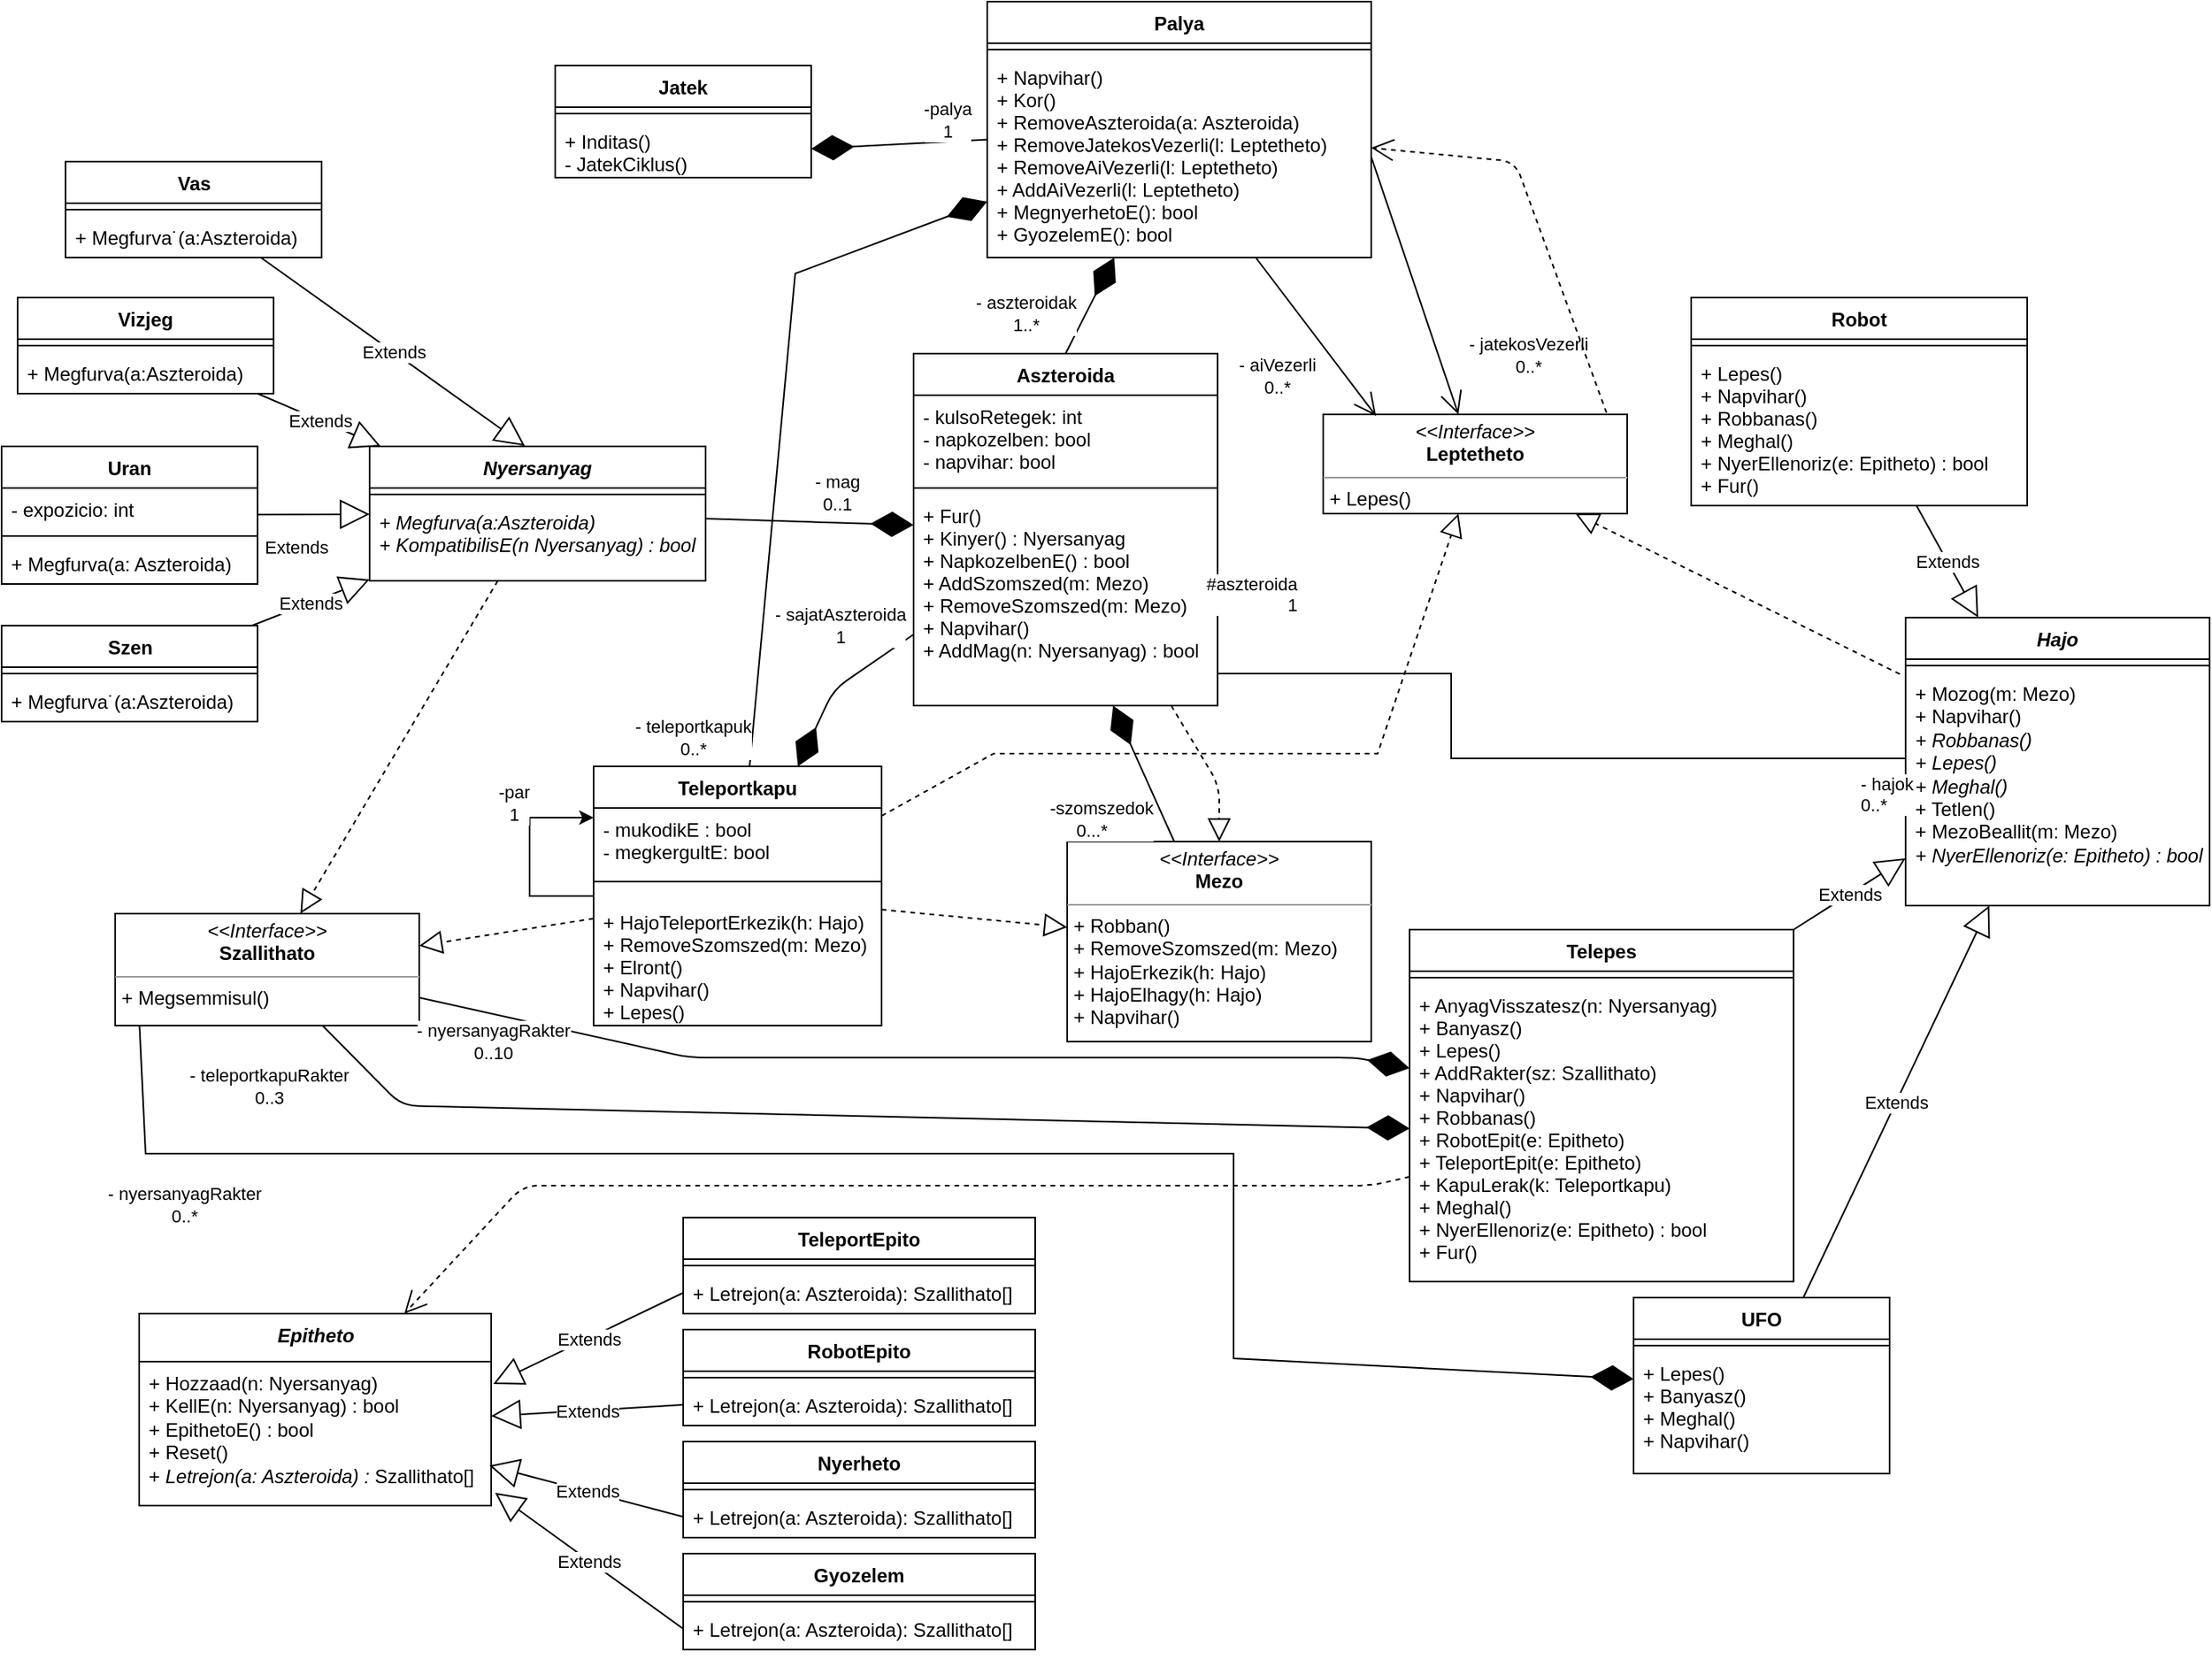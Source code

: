 <mxfile version="14.5.1" type="github">
  <diagram id="Uunz18mgdW6OLQOuuJnR" name="Page-1">
    <mxGraphModel dx="3137" dy="783" grid="1" gridSize="10" guides="1" tooltips="1" connect="1" arrows="1" fold="1" page="1" pageScale="1" pageWidth="1654" pageHeight="1169" background="none" math="0" shadow="0">
      <root>
        <mxCell id="0" />
        <mxCell id="1" parent="0" />
        <mxCell id="Yu_vnYscOk4ueQ48UthJ-1" value="Jatek" style="swimlane;fontStyle=1;align=center;verticalAlign=top;childLayout=stackLayout;horizontal=1;startSize=26;horizontalStack=0;resizeParent=1;resizeParentMax=0;resizeLast=0;collapsible=1;marginBottom=0;" parent="1" vertex="1">
          <mxGeometry x="-1204" y="60" width="160" height="70" as="geometry" />
        </mxCell>
        <mxCell id="Yu_vnYscOk4ueQ48UthJ-3" value="" style="line;strokeWidth=1;fillColor=none;align=left;verticalAlign=middle;spacingTop=-1;spacingLeft=3;spacingRight=3;rotatable=0;labelPosition=right;points=[];portConstraint=eastwest;" parent="Yu_vnYscOk4ueQ48UthJ-1" vertex="1">
          <mxGeometry y="26" width="160" height="8" as="geometry" />
        </mxCell>
        <mxCell id="Yu_vnYscOk4ueQ48UthJ-4" value="+ Inditas()&#xa;- JatekCiklus()" style="text;strokeColor=none;fillColor=none;align=left;verticalAlign=top;spacingLeft=4;spacingRight=4;overflow=hidden;rotatable=0;points=[[0,0.5],[1,0.5]];portConstraint=eastwest;" parent="Yu_vnYscOk4ueQ48UthJ-1" vertex="1">
          <mxGeometry y="34" width="160" height="36" as="geometry" />
        </mxCell>
        <mxCell id="Yu_vnYscOk4ueQ48UthJ-9" value="Palya" style="swimlane;fontStyle=1;align=center;verticalAlign=top;childLayout=stackLayout;horizontal=1;startSize=26;horizontalStack=0;resizeParent=1;resizeParentMax=0;resizeLast=0;collapsible=1;marginBottom=0;" parent="1" vertex="1">
          <mxGeometry x="-934" y="20" width="240" height="160" as="geometry" />
        </mxCell>
        <mxCell id="Yu_vnYscOk4ueQ48UthJ-11" value="" style="line;strokeWidth=1;fillColor=none;align=left;verticalAlign=middle;spacingTop=-1;spacingLeft=3;spacingRight=3;rotatable=0;labelPosition=right;points=[];portConstraint=eastwest;" parent="Yu_vnYscOk4ueQ48UthJ-9" vertex="1">
          <mxGeometry y="26" width="240" height="8" as="geometry" />
        </mxCell>
        <mxCell id="Yu_vnYscOk4ueQ48UthJ-12" value="+ Napvihar()&#xa;+ Kor()&#xa;+ RemoveAszteroida(a: Aszteroida)&#xa;+ RemoveJatekosVezerli(l: Leptetheto)&#xa;+ RemoveAiVezerli(l: Leptetheto)&#xa;+ AddAiVezerli(l: Leptetheto)&#xa;+ MegnyerhetoE(): bool&#xa;+ GyozelemE(): bool&#xa;" style="text;strokeColor=none;fillColor=none;align=left;verticalAlign=top;spacingLeft=4;spacingRight=4;overflow=hidden;rotatable=0;points=[[0,0.5],[1,0.5]];portConstraint=eastwest;" parent="Yu_vnYscOk4ueQ48UthJ-9" vertex="1">
          <mxGeometry y="34" width="240" height="126" as="geometry" />
        </mxCell>
        <mxCell id="Yu_vnYscOk4ueQ48UthJ-22" value="&lt;p style=&quot;margin: 0px ; margin-top: 4px ; text-align: center&quot;&gt;&lt;i&gt;&amp;lt;&amp;lt;Interface&amp;gt;&amp;gt;&lt;/i&gt;&lt;br&gt;&lt;b&gt;Leptetheto&lt;/b&gt;&lt;/p&gt;&lt;hr size=&quot;1&quot;&gt;&lt;p style=&quot;margin: 0px ; margin-left: 4px&quot;&gt;+ Lepes()&lt;/p&gt;" style="verticalAlign=top;align=left;overflow=fill;fontSize=12;fontFamily=Helvetica;html=1;" parent="1" vertex="1">
          <mxGeometry x="-724" y="278" width="190" height="62" as="geometry" />
        </mxCell>
        <mxCell id="Yu_vnYscOk4ueQ48UthJ-23" value="Aszteroida" style="swimlane;fontStyle=1;align=center;verticalAlign=top;childLayout=stackLayout;horizontal=1;startSize=26;horizontalStack=0;resizeParent=1;resizeParentMax=0;resizeLast=0;collapsible=1;marginBottom=0;" parent="1" vertex="1">
          <mxGeometry x="-980" y="240" width="190" height="220" as="geometry" />
        </mxCell>
        <mxCell id="Yu_vnYscOk4ueQ48UthJ-24" value="- kulsoRetegek: int&#xa;- napkozelben: bool&#xa;- napvihar: bool" style="text;strokeColor=none;fillColor=none;align=left;verticalAlign=top;spacingLeft=4;spacingRight=4;overflow=hidden;rotatable=0;points=[[0,0.5],[1,0.5]];portConstraint=eastwest;" parent="Yu_vnYscOk4ueQ48UthJ-23" vertex="1">
          <mxGeometry y="26" width="190" height="54" as="geometry" />
        </mxCell>
        <mxCell id="Yu_vnYscOk4ueQ48UthJ-25" value="" style="line;strokeWidth=1;fillColor=none;align=left;verticalAlign=middle;spacingTop=-1;spacingLeft=3;spacingRight=3;rotatable=0;labelPosition=right;points=[];portConstraint=eastwest;" parent="Yu_vnYscOk4ueQ48UthJ-23" vertex="1">
          <mxGeometry y="80" width="190" height="8" as="geometry" />
        </mxCell>
        <mxCell id="Yu_vnYscOk4ueQ48UthJ-26" value="+ Fur()&#xa;+ Kinyer() : Nyersanyag&#xa;+ NapkozelbenE() : bool&#xa;+ AddSzomszed(m: Mezo)&#xa;+ RemoveSzomszed(m: Mezo)&#xa;+ Napvihar()&#xa;+ AddMag(n: Nyersanyag) : bool" style="text;strokeColor=none;fillColor=none;align=left;verticalAlign=top;spacingLeft=4;spacingRight=4;overflow=hidden;rotatable=0;points=[[0,0.5],[1,0.5]];portConstraint=eastwest;" parent="Yu_vnYscOk4ueQ48UthJ-23" vertex="1">
          <mxGeometry y="88" width="190" height="132" as="geometry" />
        </mxCell>
        <mxCell id="Yu_vnYscOk4ueQ48UthJ-27" value="Robot" style="swimlane;fontStyle=1;align=center;verticalAlign=top;childLayout=stackLayout;horizontal=1;startSize=26;horizontalStack=0;resizeParent=1;resizeParentMax=0;resizeLast=0;collapsible=1;marginBottom=0;" parent="1" vertex="1">
          <mxGeometry x="-494" y="205" width="210" height="130" as="geometry" />
        </mxCell>
        <mxCell id="Yu_vnYscOk4ueQ48UthJ-29" value="" style="line;strokeWidth=1;fillColor=none;align=left;verticalAlign=middle;spacingTop=-1;spacingLeft=3;spacingRight=3;rotatable=0;labelPosition=right;points=[];portConstraint=eastwest;" parent="Yu_vnYscOk4ueQ48UthJ-27" vertex="1">
          <mxGeometry y="26" width="210" height="8" as="geometry" />
        </mxCell>
        <mxCell id="Yu_vnYscOk4ueQ48UthJ-30" value="+ Lepes()&#xa;+ Napvihar()&#xa;+ Robbanas()&#xa;+ Meghal()&#xa;+ NyerEllenoriz(e: Epitheto) : bool&#xa;+ Fur()" style="text;strokeColor=none;fillColor=none;align=left;verticalAlign=top;spacingLeft=4;spacingRight=4;overflow=hidden;rotatable=0;points=[[0,0.5],[1,0.5]];portConstraint=eastwest;fontStyle=0" parent="Yu_vnYscOk4ueQ48UthJ-27" vertex="1">
          <mxGeometry y="34" width="210" height="96" as="geometry" />
        </mxCell>
        <mxCell id="Yu_vnYscOk4ueQ48UthJ-31" value="Telepes" style="swimlane;fontStyle=1;align=center;verticalAlign=top;childLayout=stackLayout;horizontal=1;startSize=26;horizontalStack=0;resizeParent=1;resizeParentMax=0;resizeLast=0;collapsible=1;marginBottom=0;" parent="1" vertex="1">
          <mxGeometry x="-670" y="600" width="240" height="220" as="geometry" />
        </mxCell>
        <mxCell id="Yu_vnYscOk4ueQ48UthJ-32" value="" style="line;strokeWidth=1;fillColor=none;align=left;verticalAlign=middle;spacingTop=-1;spacingLeft=3;spacingRight=3;rotatable=0;labelPosition=right;points=[];portConstraint=eastwest;" parent="Yu_vnYscOk4ueQ48UthJ-31" vertex="1">
          <mxGeometry y="26" width="240" height="8" as="geometry" />
        </mxCell>
        <mxCell id="Yu_vnYscOk4ueQ48UthJ-33" value="+ AnyagVisszatesz(n: Nyersanyag)&#xa;+ Banyasz()&#xa;+ Lepes()&#xa;+ AddRakter(sz: Szallithato)&#xa;+ Napvihar()&#xa;+ Robbanas()&#xa;+ RobotEpit(e: Epitheto)&#xa;+ TeleportEpit(e: Epitheto)&#xa;+ KapuLerak(k: Teleportkapu)&#xa;+ Meghal()&#xa;+ NyerEllenoriz(e: Epitheto) : bool&#xa;+ Fur()" style="text;strokeColor=none;fillColor=none;align=left;verticalAlign=top;spacingLeft=4;spacingRight=4;overflow=hidden;rotatable=0;points=[[0,0.5],[1,0.5]];portConstraint=eastwest;fontStyle=0" parent="Yu_vnYscOk4ueQ48UthJ-31" vertex="1">
          <mxGeometry y="34" width="240" height="186" as="geometry" />
        </mxCell>
        <mxCell id="Yu_vnYscOk4ueQ48UthJ-34" value="Hajo" style="swimlane;fontStyle=3;align=center;verticalAlign=top;childLayout=stackLayout;horizontal=1;startSize=26;horizontalStack=0;resizeParent=1;resizeParentMax=0;resizeLast=0;collapsible=1;marginBottom=0;" parent="1" vertex="1">
          <mxGeometry x="-360" y="405" width="190" height="180" as="geometry" />
        </mxCell>
        <mxCell id="Yu_vnYscOk4ueQ48UthJ-35" value="" style="line;strokeWidth=1;fillColor=none;align=left;verticalAlign=middle;spacingTop=-1;spacingLeft=3;spacingRight=3;rotatable=0;labelPosition=right;points=[];portConstraint=eastwest;" parent="Yu_vnYscOk4ueQ48UthJ-34" vertex="1">
          <mxGeometry y="26" width="190" height="8" as="geometry" />
        </mxCell>
        <mxCell id="Yu_vnYscOk4ueQ48UthJ-36" value="+ Mozog(m: Mezo)&lt;br&gt;+ Napvihar()&lt;br&gt;&lt;i&gt;+ Robbanas()&lt;br&gt;+ Lepes()&lt;br&gt;+ Meghal()&lt;/i&gt;&lt;br&gt;+ Tetlen()&lt;br&gt;+ MezoBeallit(m: Mezo)&lt;br&gt;&lt;i&gt;+ NyerEllenoriz(e: Epitheto) : bool&lt;/i&gt;" style="text;strokeColor=none;fillColor=none;align=left;verticalAlign=top;spacingLeft=4;spacingRight=4;overflow=hidden;rotatable=0;points=[[0,0.5],[1,0.5]];portConstraint=eastwest;fontStyle=0;html=1;" parent="Yu_vnYscOk4ueQ48UthJ-34" vertex="1">
          <mxGeometry y="34" width="190" height="146" as="geometry" />
        </mxCell>
        <mxCell id="Yu_vnYscOk4ueQ48UthJ-37" value="Nyersanyag" style="swimlane;fontStyle=3;align=center;verticalAlign=top;childLayout=stackLayout;horizontal=1;startSize=26;horizontalStack=0;resizeParent=1;resizeParentMax=0;resizeLast=0;collapsible=1;marginBottom=0;" parent="1" vertex="1">
          <mxGeometry x="-1320" y="298" width="210" height="84" as="geometry" />
        </mxCell>
        <mxCell id="Yu_vnYscOk4ueQ48UthJ-38" value="" style="line;strokeWidth=1;fillColor=none;align=left;verticalAlign=middle;spacingTop=-1;spacingLeft=3;spacingRight=3;rotatable=0;labelPosition=right;points=[];portConstraint=eastwest;" parent="Yu_vnYscOk4ueQ48UthJ-37" vertex="1">
          <mxGeometry y="26" width="210" height="8" as="geometry" />
        </mxCell>
        <mxCell id="Yu_vnYscOk4ueQ48UthJ-39" value="&lt;i&gt;+ Megfurva(a:Aszteroida)&lt;/i&gt;&lt;br&gt;&lt;i&gt;+ KompatibilisE(n Nyersanyag) : bool&lt;/i&gt;" style="text;strokeColor=none;fillColor=none;align=left;verticalAlign=top;spacingLeft=4;spacingRight=4;overflow=hidden;rotatable=0;points=[[0,0.5],[1,0.5]];portConstraint=eastwest;html=1;" parent="Yu_vnYscOk4ueQ48UthJ-37" vertex="1">
          <mxGeometry y="34" width="210" height="50" as="geometry" />
        </mxCell>
        <mxCell id="Yu_vnYscOk4ueQ48UthJ-44" value="Teleportkapu" style="swimlane;fontStyle=1;align=center;verticalAlign=top;childLayout=stackLayout;horizontal=1;startSize=26;horizontalStack=0;resizeParent=1;resizeParentMax=0;resizeLast=0;collapsible=1;marginBottom=0;" parent="1" vertex="1">
          <mxGeometry x="-1180" y="498" width="180" height="162" as="geometry">
            <mxRectangle x="250" y="490" width="110" height="26" as="alternateBounds" />
          </mxGeometry>
        </mxCell>
        <mxCell id="Yu_vnYscOk4ueQ48UthJ-47" value="- mukodikE : bool&#xa;- megkergultE: bool" style="text;strokeColor=none;fillColor=none;align=left;verticalAlign=top;spacingLeft=4;spacingRight=4;overflow=hidden;rotatable=0;points=[[0,0.5],[1,0.5]];portConstraint=eastwest;" parent="Yu_vnYscOk4ueQ48UthJ-44" vertex="1">
          <mxGeometry y="26" width="180" height="34" as="geometry" />
        </mxCell>
        <mxCell id="Yu_vnYscOk4ueQ48UthJ-45" value="" style="line;strokeWidth=1;fillColor=none;align=left;verticalAlign=middle;spacingTop=-1;spacingLeft=3;spacingRight=3;rotatable=0;labelPosition=right;points=[];portConstraint=eastwest;" parent="Yu_vnYscOk4ueQ48UthJ-44" vertex="1">
          <mxGeometry y="60" width="180" height="24" as="geometry" />
        </mxCell>
        <mxCell id="Yu_vnYscOk4ueQ48UthJ-46" value="+ HajoTeleportErkezik(h: Hajo)&#xa;+ RemoveSzomszed(m: Mezo)&#xa;+ Elront()&#xa;+ Napvihar()&#xa;+ Lepes()" style="text;strokeColor=none;fillColor=none;align=left;verticalAlign=top;spacingLeft=4;spacingRight=4;overflow=hidden;rotatable=0;points=[[0,0.5],[1,0.5]];portConstraint=eastwest;" parent="Yu_vnYscOk4ueQ48UthJ-44" vertex="1">
          <mxGeometry y="84" width="180" height="78" as="geometry" />
        </mxCell>
        <mxCell id="Yu_vnYscOk4ueQ48UthJ-52" value="&lt;p style=&quot;margin: 0px ; margin-top: 4px ; text-align: center&quot;&gt;&lt;i&gt;&amp;lt;&amp;lt;Interface&amp;gt;&amp;gt;&lt;/i&gt;&lt;br&gt;&lt;b&gt;Mezo&lt;/b&gt;&lt;/p&gt;&lt;hr size=&quot;1&quot;&gt;&lt;p style=&quot;margin: 0px ; margin-left: 4px&quot;&gt;+ Robban()&lt;/p&gt;&lt;p style=&quot;margin: 0px ; margin-left: 4px&quot;&gt;+ RemoveSzomszed(m: Mezo)&lt;/p&gt;&lt;p style=&quot;margin: 0px ; margin-left: 4px&quot;&gt;+ HajoErkezik(h: Hajo)&lt;/p&gt;&lt;p style=&quot;margin: 0px ; margin-left: 4px&quot;&gt;+ HajoElhagy(h: Hajo)&lt;/p&gt;&lt;p style=&quot;margin: 0px ; margin-left: 4px&quot;&gt;+ Napvihar()&lt;br&gt;&lt;/p&gt;" style="verticalAlign=top;align=left;overflow=fill;fontSize=12;fontFamily=Helvetica;html=1;" parent="1" vertex="1">
          <mxGeometry x="-884" y="545" width="190" height="125" as="geometry" />
        </mxCell>
        <mxCell id="Yu_vnYscOk4ueQ48UthJ-53" value="&lt;p style=&quot;margin: 0px ; margin-top: 4px ; text-align: center&quot;&gt;&lt;i&gt;&amp;lt;&amp;lt;Interface&amp;gt;&amp;gt;&lt;/i&gt;&lt;br&gt;&lt;b&gt;Szallithato&lt;/b&gt;&lt;/p&gt;&lt;hr size=&quot;1&quot;&gt;&lt;p style=&quot;margin: 0px ; margin-left: 4px&quot;&gt;&lt;/p&gt;&lt;p style=&quot;margin: 0px ; margin-left: 4px&quot;&gt;+ Megsemmisul()&lt;/p&gt;" style="verticalAlign=top;align=left;overflow=fill;fontSize=12;fontFamily=Helvetica;html=1;" parent="1" vertex="1">
          <mxGeometry x="-1479" y="590" width="190" height="70" as="geometry" />
        </mxCell>
        <mxCell id="Yu_vnYscOk4ueQ48UthJ-54" value="" style="endArrow=diamondThin;endFill=1;endSize=24;html=1;entryX=1;entryY=0.5;entryDx=0;entryDy=0;" parent="1" source="Yu_vnYscOk4ueQ48UthJ-9" target="Yu_vnYscOk4ueQ48UthJ-4" edge="1">
          <mxGeometry width="160" relative="1" as="geometry">
            <mxPoint x="-1274" y="240" as="sourcePoint" />
            <mxPoint x="-1114" y="240" as="targetPoint" />
          </mxGeometry>
        </mxCell>
        <mxCell id="j5BLqk-0MgdrymZYCmfH-14" value="-palya&lt;br&gt;1" style="edgeLabel;html=1;align=center;verticalAlign=middle;resizable=0;points=[];" parent="Yu_vnYscOk4ueQ48UthJ-54" vertex="1" connectable="0">
          <mxGeometry x="0.78" y="3" relative="1" as="geometry">
            <mxPoint x="72.91" y="-20.4" as="offset" />
          </mxGeometry>
        </mxCell>
        <mxCell id="Yu_vnYscOk4ueQ48UthJ-56" value="" style="endArrow=block;dashed=1;endFill=0;endSize=12;html=1;exitX=-0.019;exitY=0.009;exitDx=0;exitDy=0;exitPerimeter=0;" parent="1" source="Yu_vnYscOk4ueQ48UthJ-36" target="Yu_vnYscOk4ueQ48UthJ-22" edge="1">
          <mxGeometry width="160" relative="1" as="geometry">
            <mxPoint x="-664" y="240" as="sourcePoint" />
            <mxPoint x="-654.0" y="160" as="targetPoint" />
            <Array as="points" />
          </mxGeometry>
        </mxCell>
        <mxCell id="Yu_vnYscOk4ueQ48UthJ-58" value="Extends" style="endArrow=block;endSize=16;endFill=0;html=1;exitX=1;exitY=0;exitDx=0;exitDy=0;" parent="1" source="Yu_vnYscOk4ueQ48UthJ-31" target="Yu_vnYscOk4ueQ48UthJ-34" edge="1">
          <mxGeometry width="160" relative="1" as="geometry">
            <mxPoint x="-494" y="604" as="sourcePoint" />
            <mxPoint x="-334" y="604" as="targetPoint" />
          </mxGeometry>
        </mxCell>
        <mxCell id="Yu_vnYscOk4ueQ48UthJ-59" value="Extends" style="endArrow=block;endSize=16;endFill=0;html=1;" parent="1" source="Yu_vnYscOk4ueQ48UthJ-27" target="Yu_vnYscOk4ueQ48UthJ-34" edge="1">
          <mxGeometry width="160" relative="1" as="geometry">
            <mxPoint x="-424" y="496.957" as="sourcePoint" />
            <mxPoint x="-354" y="545.043" as="targetPoint" />
          </mxGeometry>
        </mxCell>
        <mxCell id="Yu_vnYscOk4ueQ48UthJ-60" value="" style="endArrow=diamondThin;endFill=1;endSize=24;html=1;exitX=1;exitY=0.75;exitDx=0;exitDy=0;" parent="1" source="Yu_vnYscOk4ueQ48UthJ-53" target="Yu_vnYscOk4ueQ48UthJ-31" edge="1">
          <mxGeometry width="160" relative="1" as="geometry">
            <mxPoint x="-964" y="770" as="sourcePoint" />
            <mxPoint x="-804" y="770" as="targetPoint" />
            <Array as="points">
              <mxPoint x="-1120" y="680" />
              <mxPoint x="-704" y="680" />
            </Array>
          </mxGeometry>
        </mxCell>
        <mxCell id="j5BLqk-0MgdrymZYCmfH-17" value="- nyersanyagRakter&lt;br&gt;0..10" style="edgeLabel;html=1;align=center;verticalAlign=middle;resizable=0;points=[];" parent="Yu_vnYscOk4ueQ48UthJ-60" vertex="1" connectable="0">
          <mxGeometry x="0.886" y="-6" relative="1" as="geometry">
            <mxPoint x="-538.03" y="-16.0" as="offset" />
          </mxGeometry>
        </mxCell>
        <mxCell id="Yu_vnYscOk4ueQ48UthJ-61" value="" style="endArrow=block;dashed=1;endFill=0;endSize=12;html=1;" parent="1" source="Yu_vnYscOk4ueQ48UthJ-37" target="Yu_vnYscOk4ueQ48UthJ-53" edge="1">
          <mxGeometry width="160" relative="1" as="geometry">
            <mxPoint x="-1364" y="640" as="sourcePoint" />
            <mxPoint x="-1204" y="640" as="targetPoint" />
          </mxGeometry>
        </mxCell>
        <mxCell id="Yu_vnYscOk4ueQ48UthJ-63" value="" style="endArrow=block;dashed=1;endFill=0;endSize=12;html=1;" parent="1" source="Yu_vnYscOk4ueQ48UthJ-44" target="Yu_vnYscOk4ueQ48UthJ-53" edge="1">
          <mxGeometry width="160" relative="1" as="geometry">
            <mxPoint x="-1219.71" y="464.0" as="sourcePoint" />
            <mxPoint x="-1142.817" y="690" as="targetPoint" />
          </mxGeometry>
        </mxCell>
        <mxCell id="Yu_vnYscOk4ueQ48UthJ-64" value="" style="endArrow=block;dashed=1;endFill=0;endSize=12;html=1;" parent="1" source="Yu_vnYscOk4ueQ48UthJ-44" target="Yu_vnYscOk4ueQ48UthJ-52" edge="1">
          <mxGeometry width="160" relative="1" as="geometry">
            <mxPoint x="-1002.194" y="650" as="sourcePoint" />
            <mxPoint x="-1099.05" y="741.54" as="targetPoint" />
          </mxGeometry>
        </mxCell>
        <mxCell id="Yu_vnYscOk4ueQ48UthJ-65" value="" style="endArrow=block;dashed=1;endFill=0;endSize=12;html=1;" parent="1" source="Yu_vnYscOk4ueQ48UthJ-23" target="Yu_vnYscOk4ueQ48UthJ-52" edge="1">
          <mxGeometry width="160" relative="1" as="geometry">
            <mxPoint x="-854.0" y="595" as="sourcePoint" />
            <mxPoint x="-814.0" y="595" as="targetPoint" />
            <Array as="points">
              <mxPoint x="-789" y="510" />
            </Array>
          </mxGeometry>
        </mxCell>
        <mxCell id="Yu_vnYscOk4ueQ48UthJ-66" value="" style="endArrow=diamondThin;endFill=1;endSize=24;html=1;" parent="1" source="Yu_vnYscOk4ueQ48UthJ-52" target="Yu_vnYscOk4ueQ48UthJ-26" edge="1">
          <mxGeometry width="160" relative="1" as="geometry">
            <mxPoint x="-934.0" y="240.004" as="sourcePoint" />
            <mxPoint x="-1024.0" y="243.71" as="targetPoint" />
          </mxGeometry>
        </mxCell>
        <mxCell id="j5BLqk-0MgdrymZYCmfH-13" value="&amp;nbsp; &amp;nbsp; -szomszedok&lt;br&gt;0...*" style="edgeLabel;html=1;align=center;verticalAlign=middle;resizable=0;points=[];" parent="Yu_vnYscOk4ueQ48UthJ-66" vertex="1" connectable="0">
          <mxGeometry x="0.431" y="3" relative="1" as="geometry">
            <mxPoint x="-22.63" y="45.01" as="offset" />
          </mxGeometry>
        </mxCell>
        <mxCell id="Yu_vnYscOk4ueQ48UthJ-67" value="" style="endArrow=diamondThin;endFill=1;endSize=24;html=1;" parent="1" source="Yu_vnYscOk4ueQ48UthJ-37" target="Yu_vnYscOk4ueQ48UthJ-23" edge="1">
          <mxGeometry width="160" relative="1" as="geometry">
            <mxPoint x="-1034.0" y="175.294" as="sourcePoint" />
            <mxPoint x="-1124.0" y="179" as="targetPoint" />
          </mxGeometry>
        </mxCell>
        <mxCell id="j5BLqk-0MgdrymZYCmfH-18" value="- mag&lt;br&gt;0..1" style="edgeLabel;html=1;align=center;verticalAlign=middle;resizable=0;points=[];" parent="Yu_vnYscOk4ueQ48UthJ-67" vertex="1" connectable="0">
          <mxGeometry x="0.544" y="2" relative="1" as="geometry">
            <mxPoint x="-18.92" y="-17.37" as="offset" />
          </mxGeometry>
        </mxCell>
        <mxCell id="Yu_vnYscOk4ueQ48UthJ-68" value="" style="endArrow=diamondThin;endFill=1;endSize=24;html=1;exitX=0.5;exitY=0;exitDx=0;exitDy=0;" parent="1" source="Yu_vnYscOk4ueQ48UthJ-23" target="Yu_vnYscOk4ueQ48UthJ-9" edge="1">
          <mxGeometry width="160" relative="1" as="geometry">
            <mxPoint x="-1054.0" y="410.87" as="sourcePoint" />
            <mxPoint x="-984.0" y="401.13" as="targetPoint" />
          </mxGeometry>
        </mxCell>
        <mxCell id="j5BLqk-0MgdrymZYCmfH-15" value="- aszteroidak&lt;br&gt;1..*" style="edgeLabel;html=1;align=center;verticalAlign=middle;resizable=0;points=[];" parent="Yu_vnYscOk4ueQ48UthJ-68" vertex="1" connectable="0">
          <mxGeometry x="0.447" y="1" relative="1" as="geometry">
            <mxPoint x="-46.78" y="18.49" as="offset" />
          </mxGeometry>
        </mxCell>
        <mxCell id="Yu_vnYscOk4ueQ48UthJ-74" value="" style="endArrow=none;html=1;edgeStyle=orthogonalEdgeStyle;entryX=0;entryY=0.5;entryDx=0;entryDy=0;rounded=0;" parent="1" source="Yu_vnYscOk4ueQ48UthJ-23" target="Yu_vnYscOk4ueQ48UthJ-36" edge="1">
          <mxGeometry relative="1" as="geometry">
            <mxPoint x="-804" y="440" as="sourcePoint" />
            <mxPoint x="-644" y="440" as="targetPoint" />
            <Array as="points">
              <mxPoint x="-644" y="440" />
              <mxPoint x="-644" y="493" />
            </Array>
          </mxGeometry>
        </mxCell>
        <mxCell id="Yu_vnYscOk4ueQ48UthJ-75" value="- hajok&lt;br&gt;0..*" style="edgeLabel;resizable=0;html=1;align=left;verticalAlign=bottom;" parent="Yu_vnYscOk4ueQ48UthJ-74" connectable="0" vertex="1">
          <mxGeometry x="-1" relative="1" as="geometry">
            <mxPoint x="400" y="90" as="offset" />
          </mxGeometry>
        </mxCell>
        <mxCell id="Yu_vnYscOk4ueQ48UthJ-76" value="#aszteroida&lt;br&gt;1" style="edgeLabel;resizable=0;html=1;align=right;verticalAlign=bottom;" parent="Yu_vnYscOk4ueQ48UthJ-74" connectable="0" vertex="1">
          <mxGeometry x="1" relative="1" as="geometry">
            <mxPoint x="-380" y="-107" as="offset" />
          </mxGeometry>
        </mxCell>
        <mxCell id="j5BLqk-0MgdrymZYCmfH-1" value="Szen" style="swimlane;fontStyle=1;align=center;verticalAlign=top;childLayout=stackLayout;horizontal=1;startSize=26;horizontalStack=0;resizeParent=1;resizeParentMax=0;resizeLast=0;collapsible=1;marginBottom=0;html=1;" parent="1" vertex="1">
          <mxGeometry x="-1550" y="410" width="160" height="60" as="geometry" />
        </mxCell>
        <mxCell id="j5BLqk-0MgdrymZYCmfH-3" value="" style="line;strokeWidth=1;fillColor=none;align=left;verticalAlign=middle;spacingTop=-1;spacingLeft=3;spacingRight=3;rotatable=0;labelPosition=right;points=[];portConstraint=eastwest;" parent="j5BLqk-0MgdrymZYCmfH-1" vertex="1">
          <mxGeometry y="26" width="160" height="8" as="geometry" />
        </mxCell>
        <mxCell id="j5BLqk-0MgdrymZYCmfH-4" value="+ Megfurva˙(a:Aszteroida)" style="text;strokeColor=none;fillColor=none;align=left;verticalAlign=top;spacingLeft=4;spacingRight=4;overflow=hidden;rotatable=0;points=[[0,0.5],[1,0.5]];portConstraint=eastwest;" parent="j5BLqk-0MgdrymZYCmfH-1" vertex="1">
          <mxGeometry y="34" width="160" height="26" as="geometry" />
        </mxCell>
        <mxCell id="j5BLqk-0MgdrymZYCmfH-11" style="edgeStyle=orthogonalEdgeStyle;rounded=0;orthogonalLoop=1;jettySize=auto;html=1;" parent="1" source="Yu_vnYscOk4ueQ48UthJ-44" target="Yu_vnYscOk4ueQ48UthJ-44" edge="1">
          <mxGeometry relative="1" as="geometry">
            <Array as="points">
              <mxPoint x="-1220" y="579" />
              <mxPoint x="-1220" y="530" />
            </Array>
          </mxGeometry>
        </mxCell>
        <mxCell id="j5BLqk-0MgdrymZYCmfH-12" value="-par&lt;br&gt;1" style="edgeLabel;html=1;align=center;verticalAlign=middle;resizable=0;points=[];" parent="j5BLqk-0MgdrymZYCmfH-11" vertex="1" connectable="0">
          <mxGeometry x="0.339" relative="1" as="geometry">
            <mxPoint x="-10" y="-11.71" as="offset" />
          </mxGeometry>
        </mxCell>
        <mxCell id="c0RVI4-9g-hND24otLmP-5" value="Epitheto" style="swimlane;fontStyle=3;align=center;verticalAlign=top;childLayout=stackLayout;horizontal=1;startSize=30;horizontalStack=0;resizeParent=1;resizeParentMax=0;resizeLast=0;collapsible=1;marginBottom=0;html=1;" parent="1" vertex="1">
          <mxGeometry x="-1464" y="840" width="220" height="120" as="geometry" />
        </mxCell>
        <mxCell id="c0RVI4-9g-hND24otLmP-8" value="+ Hozzaad(n: Nyersanyag)&lt;br&gt;+ KellE(n: Nyersanyag) : bool&lt;br&gt;+ EpithetoE() : bool&lt;br&gt;+ Reset()&lt;br&gt;+ &lt;i&gt;Letrejon(a: Aszteroida) :&amp;nbsp;&lt;/i&gt;Szallithato[]&amp;nbsp;" style="text;strokeColor=none;fillColor=none;align=left;verticalAlign=top;spacingLeft=4;spacingRight=4;overflow=hidden;rotatable=0;points=[[0,0.5],[1,0.5]];portConstraint=eastwest;html=1;" parent="c0RVI4-9g-hND24otLmP-5" vertex="1">
          <mxGeometry y="30" width="220" height="90" as="geometry" />
        </mxCell>
        <mxCell id="g-Dt7dvurQJU8qSfWDLR-1" value="Vizjeg" style="swimlane;fontStyle=1;align=center;verticalAlign=top;childLayout=stackLayout;horizontal=1;startSize=26;horizontalStack=0;resizeParent=1;resizeParentMax=0;resizeLast=0;collapsible=1;marginBottom=0;" parent="1" vertex="1">
          <mxGeometry x="-1540" y="205" width="160" height="60" as="geometry" />
        </mxCell>
        <mxCell id="g-Dt7dvurQJU8qSfWDLR-3" value="" style="line;strokeWidth=1;fillColor=none;align=left;verticalAlign=middle;spacingTop=-1;spacingLeft=3;spacingRight=3;rotatable=0;labelPosition=right;points=[];portConstraint=eastwest;" parent="g-Dt7dvurQJU8qSfWDLR-1" vertex="1">
          <mxGeometry y="26" width="160" height="8" as="geometry" />
        </mxCell>
        <mxCell id="g-Dt7dvurQJU8qSfWDLR-4" value="+ Megfurva(a:Aszteroida)&#xa;" style="text;strokeColor=none;fillColor=none;align=left;verticalAlign=top;spacingLeft=4;spacingRight=4;overflow=hidden;rotatable=0;points=[[0,0.5],[1,0.5]];portConstraint=eastwest;" parent="g-Dt7dvurQJU8qSfWDLR-1" vertex="1">
          <mxGeometry y="34" width="160" height="26" as="geometry" />
        </mxCell>
        <mxCell id="hmeGDV1KWvklOMG0HE1g-1" value="Vas" style="swimlane;fontStyle=1;align=center;verticalAlign=top;childLayout=stackLayout;horizontal=1;startSize=26;horizontalStack=0;resizeParent=1;resizeParentMax=0;resizeLast=0;collapsible=1;marginBottom=0;html=1;" parent="1" vertex="1">
          <mxGeometry x="-1510" y="120" width="160" height="60" as="geometry" />
        </mxCell>
        <mxCell id="hmeGDV1KWvklOMG0HE1g-2" value="" style="line;strokeWidth=1;fillColor=none;align=left;verticalAlign=middle;spacingTop=-1;spacingLeft=3;spacingRight=3;rotatable=0;labelPosition=right;points=[];portConstraint=eastwest;" parent="hmeGDV1KWvklOMG0HE1g-1" vertex="1">
          <mxGeometry y="26" width="160" height="8" as="geometry" />
        </mxCell>
        <mxCell id="hmeGDV1KWvklOMG0HE1g-3" value="+ Megfurva˙(a:Aszteroida)" style="text;strokeColor=none;fillColor=none;align=left;verticalAlign=top;spacingLeft=4;spacingRight=4;overflow=hidden;rotatable=0;points=[[0,0.5],[1,0.5]];portConstraint=eastwest;" parent="hmeGDV1KWvklOMG0HE1g-1" vertex="1">
          <mxGeometry y="34" width="160" height="26" as="geometry" />
        </mxCell>
        <mxCell id="CY1RZqDMAMl4AqE-WYTl-9" value="Extends" style="endArrow=block;endSize=16;endFill=0;html=1;" parent="1" source="j5BLqk-0MgdrymZYCmfH-1" target="Yu_vnYscOk4ueQ48UthJ-37" edge="1">
          <mxGeometry width="160" relative="1" as="geometry">
            <mxPoint x="-994" y="400" as="sourcePoint" />
            <mxPoint x="-834" y="400" as="targetPoint" />
            <Array as="points" />
          </mxGeometry>
        </mxCell>
        <mxCell id="CY1RZqDMAMl4AqE-WYTl-10" value="Extends" style="endArrow=block;endSize=16;endFill=0;html=1;" parent="1" source="g-Dt7dvurQJU8qSfWDLR-1" target="Yu_vnYscOk4ueQ48UthJ-37" edge="1">
          <mxGeometry width="160" relative="1" as="geometry">
            <mxPoint x="-1264" y="240" as="sourcePoint" />
            <mxPoint x="-1104" y="240" as="targetPoint" />
            <Array as="points" />
          </mxGeometry>
        </mxCell>
        <mxCell id="CY1RZqDMAMl4AqE-WYTl-11" value="Extends" style="endArrow=block;endSize=16;endFill=0;html=1;" parent="1" source="r-VuoYrSIbPWk5hx3w19-2" target="Yu_vnYscOk4ueQ48UthJ-37" edge="1">
          <mxGeometry x="-0.325" y="-20" width="160" relative="1" as="geometry">
            <mxPoint x="-994" y="400" as="sourcePoint" />
            <mxPoint x="-834" y="400" as="targetPoint" />
            <Array as="points" />
            <mxPoint as="offset" />
          </mxGeometry>
        </mxCell>
        <mxCell id="CY1RZqDMAMl4AqE-WYTl-12" value="" style="endArrow=diamondThin;endFill=1;endSize=24;html=1;" parent="1" source="Yu_vnYscOk4ueQ48UthJ-23" target="Yu_vnYscOk4ueQ48UthJ-44" edge="1">
          <mxGeometry width="160" relative="1" as="geometry">
            <mxPoint x="-1114" y="460" as="sourcePoint" />
            <mxPoint x="-954" y="460" as="targetPoint" />
            <Array as="points">
              <mxPoint x="-1030" y="450" />
            </Array>
          </mxGeometry>
        </mxCell>
        <mxCell id="CY1RZqDMAMl4AqE-WYTl-13" value="- sajatAszteroida&lt;br&gt;1" style="edgeLabel;html=1;align=center;verticalAlign=middle;resizable=0;points=[];" parent="CY1RZqDMAMl4AqE-WYTl-12" vertex="1" connectable="0">
          <mxGeometry x="-0.007" y="2" relative="1" as="geometry">
            <mxPoint x="-0.9" y="-39.74" as="offset" />
          </mxGeometry>
        </mxCell>
        <mxCell id="CY1RZqDMAMl4AqE-WYTl-15" value="Extends" style="endArrow=block;endSize=16;endFill=0;html=1;entryX=0.462;entryY=-0.004;entryDx=0;entryDy=0;entryPerimeter=0;" parent="1" source="hmeGDV1KWvklOMG0HE1g-1" target="Yu_vnYscOk4ueQ48UthJ-37" edge="1">
          <mxGeometry width="160" relative="1" as="geometry">
            <mxPoint x="-1364" y="450" as="sourcePoint" />
            <mxPoint x="-1204" y="450" as="targetPoint" />
          </mxGeometry>
        </mxCell>
        <mxCell id="otTIYUXG52ubzt-L9H4G-1" value="TeleportEpito" style="swimlane;fontStyle=1;align=center;verticalAlign=top;childLayout=stackLayout;horizontal=1;startSize=26;horizontalStack=0;resizeParent=1;resizeParentMax=0;resizeLast=0;collapsible=1;marginBottom=0;" parent="1" vertex="1">
          <mxGeometry x="-1124" y="780" width="220" height="60" as="geometry" />
        </mxCell>
        <mxCell id="otTIYUXG52ubzt-L9H4G-3" value="" style="line;strokeWidth=1;fillColor=none;align=left;verticalAlign=middle;spacingTop=-1;spacingLeft=3;spacingRight=3;rotatable=0;labelPosition=right;points=[];portConstraint=eastwest;" parent="otTIYUXG52ubzt-L9H4G-1" vertex="1">
          <mxGeometry y="26" width="220" height="8" as="geometry" />
        </mxCell>
        <mxCell id="otTIYUXG52ubzt-L9H4G-4" value="+ Letrejon(a: Aszteroida): Szallithato[]" style="text;strokeColor=none;fillColor=none;align=left;verticalAlign=top;spacingLeft=4;spacingRight=4;overflow=hidden;rotatable=0;points=[[0,0.5],[1,0.5]];portConstraint=eastwest;" parent="otTIYUXG52ubzt-L9H4G-1" vertex="1">
          <mxGeometry y="34" width="220" height="26" as="geometry" />
        </mxCell>
        <mxCell id="otTIYUXG52ubzt-L9H4G-5" value="RobotEpito" style="swimlane;fontStyle=1;align=center;verticalAlign=top;childLayout=stackLayout;horizontal=1;startSize=26;horizontalStack=0;resizeParent=1;resizeParentMax=0;resizeLast=0;collapsible=1;marginBottom=0;" parent="1" vertex="1">
          <mxGeometry x="-1124" y="850" width="220" height="60" as="geometry" />
        </mxCell>
        <mxCell id="otTIYUXG52ubzt-L9H4G-7" value="" style="line;strokeWidth=1;fillColor=none;align=left;verticalAlign=middle;spacingTop=-1;spacingLeft=3;spacingRight=3;rotatable=0;labelPosition=right;points=[];portConstraint=eastwest;" parent="otTIYUXG52ubzt-L9H4G-5" vertex="1">
          <mxGeometry y="26" width="220" height="8" as="geometry" />
        </mxCell>
        <mxCell id="otTIYUXG52ubzt-L9H4G-8" value="+ Letrejon(a: Aszteroida): Szallithato[]" style="text;strokeColor=none;fillColor=none;align=left;verticalAlign=top;spacingLeft=4;spacingRight=4;overflow=hidden;rotatable=0;points=[[0,0.5],[1,0.5]];portConstraint=eastwest;" parent="otTIYUXG52ubzt-L9H4G-5" vertex="1">
          <mxGeometry y="34" width="220" height="26" as="geometry" />
        </mxCell>
        <mxCell id="otTIYUXG52ubzt-L9H4G-9" value="Gyozelem&#xa;" style="swimlane;fontStyle=1;align=center;verticalAlign=top;childLayout=stackLayout;horizontal=1;startSize=26;horizontalStack=0;resizeParent=1;resizeParentMax=0;resizeLast=0;collapsible=1;marginBottom=0;" parent="1" vertex="1">
          <mxGeometry x="-1124" y="990" width="220" height="60" as="geometry" />
        </mxCell>
        <mxCell id="otTIYUXG52ubzt-L9H4G-11" value="" style="line;strokeWidth=1;fillColor=none;align=left;verticalAlign=middle;spacingTop=-1;spacingLeft=3;spacingRight=3;rotatable=0;labelPosition=right;points=[];portConstraint=eastwest;" parent="otTIYUXG52ubzt-L9H4G-9" vertex="1">
          <mxGeometry y="26" width="220" height="8" as="geometry" />
        </mxCell>
        <mxCell id="otTIYUXG52ubzt-L9H4G-12" value="+ Letrejon(a: Aszteroida): Szallithato[]" style="text;strokeColor=none;fillColor=none;align=left;verticalAlign=top;spacingLeft=4;spacingRight=4;overflow=hidden;rotatable=0;points=[[0,0.5],[1,0.5]];portConstraint=eastwest;" parent="otTIYUXG52ubzt-L9H4G-9" vertex="1">
          <mxGeometry y="34" width="220" height="26" as="geometry" />
        </mxCell>
        <mxCell id="otTIYUXG52ubzt-L9H4G-13" value="Nyerheto" style="swimlane;fontStyle=1;align=center;verticalAlign=top;childLayout=stackLayout;horizontal=1;startSize=26;horizontalStack=0;resizeParent=1;resizeParentMax=0;resizeLast=0;collapsible=1;marginBottom=0;" parent="1" vertex="1">
          <mxGeometry x="-1124" y="920" width="220" height="60" as="geometry" />
        </mxCell>
        <mxCell id="otTIYUXG52ubzt-L9H4G-14" value="" style="line;strokeWidth=1;fillColor=none;align=left;verticalAlign=middle;spacingTop=-1;spacingLeft=3;spacingRight=3;rotatable=0;labelPosition=right;points=[];portConstraint=eastwest;" parent="otTIYUXG52ubzt-L9H4G-13" vertex="1">
          <mxGeometry y="26" width="220" height="8" as="geometry" />
        </mxCell>
        <mxCell id="otTIYUXG52ubzt-L9H4G-15" value="+ Letrejon(a: Aszteroida): Szallithato[]" style="text;strokeColor=none;fillColor=none;align=left;verticalAlign=top;spacingLeft=4;spacingRight=4;overflow=hidden;rotatable=0;points=[[0,0.5],[1,0.5]];portConstraint=eastwest;" parent="otTIYUXG52ubzt-L9H4G-13" vertex="1">
          <mxGeometry y="34" width="220" height="26" as="geometry" />
        </mxCell>
        <mxCell id="otTIYUXG52ubzt-L9H4G-16" value="Extends" style="endArrow=block;endSize=16;endFill=0;html=1;exitX=0;exitY=0.5;exitDx=0;exitDy=0;entryX=1.006;entryY=0.156;entryDx=0;entryDy=0;entryPerimeter=0;" parent="1" source="otTIYUXG52ubzt-L9H4G-4" target="c0RVI4-9g-hND24otLmP-8" edge="1">
          <mxGeometry width="160" relative="1" as="geometry">
            <mxPoint x="-1284" y="810" as="sourcePoint" />
            <mxPoint x="-1124" y="810" as="targetPoint" />
          </mxGeometry>
        </mxCell>
        <mxCell id="otTIYUXG52ubzt-L9H4G-17" value="Extends" style="endArrow=block;endSize=16;endFill=0;html=1;exitX=0;exitY=0.5;exitDx=0;exitDy=0;entryX=1;entryY=0.378;entryDx=0;entryDy=0;entryPerimeter=0;" parent="1" source="otTIYUXG52ubzt-L9H4G-8" target="c0RVI4-9g-hND24otLmP-8" edge="1">
          <mxGeometry width="160" relative="1" as="geometry">
            <mxPoint x="-1284" y="900" as="sourcePoint" />
            <mxPoint x="-1244" y="960" as="targetPoint" />
          </mxGeometry>
        </mxCell>
        <mxCell id="otTIYUXG52ubzt-L9H4G-18" value="Extends" style="endArrow=block;endSize=16;endFill=0;html=1;entryX=0.995;entryY=0.722;entryDx=0;entryDy=0;entryPerimeter=0;exitX=0;exitY=0.5;exitDx=0;exitDy=0;" parent="1" source="otTIYUXG52ubzt-L9H4G-15" target="c0RVI4-9g-hND24otLmP-8" edge="1">
          <mxGeometry width="160" relative="1" as="geometry">
            <mxPoint x="-1124" y="930" as="sourcePoint" />
            <mxPoint x="-1284" y="920" as="targetPoint" />
          </mxGeometry>
        </mxCell>
        <mxCell id="otTIYUXG52ubzt-L9H4G-19" value="Extends" style="endArrow=block;endSize=16;endFill=0;html=1;entryX=1.011;entryY=0.911;entryDx=0;entryDy=0;entryPerimeter=0;exitX=0;exitY=0.5;exitDx=0;exitDy=0;" parent="1" source="otTIYUXG52ubzt-L9H4G-12" target="c0RVI4-9g-hND24otLmP-8" edge="1">
          <mxGeometry width="160" relative="1" as="geometry">
            <mxPoint x="-1114" y="977" as="sourcePoint" />
            <mxPoint x="-1274" y="930" as="targetPoint" />
          </mxGeometry>
        </mxCell>
        <mxCell id="ukz5CPIiTdQrS9NJxEVM-8" value="" style="endArrow=open;html=1;strokeWidth=1;endSize=12;endFill=0;dashed=1;" parent="1" source="Yu_vnYscOk4ueQ48UthJ-33" target="c0RVI4-9g-hND24otLmP-5" edge="1">
          <mxGeometry width="50" height="50" relative="1" as="geometry">
            <mxPoint x="-304" y="920" as="sourcePoint" />
            <mxPoint x="-664" y="930" as="targetPoint" />
            <Array as="points">
              <mxPoint x="-694" y="760" />
              <mxPoint x="-1224" y="760" />
            </Array>
          </mxGeometry>
        </mxCell>
        <mxCell id="2Pd0qxF-lVTsq59Gjp39-1" value="" style="endArrow=open;endFill=1;endSize=12;html=1;entryX=0.174;entryY=0.016;entryDx=0;entryDy=0;entryPerimeter=0;" parent="1" source="Yu_vnYscOk4ueQ48UthJ-12" target="Yu_vnYscOk4ueQ48UthJ-22" edge="1">
          <mxGeometry width="160" relative="1" as="geometry">
            <mxPoint x="-727" y="230" as="sourcePoint" />
            <mxPoint x="-567" y="230" as="targetPoint" />
          </mxGeometry>
        </mxCell>
        <mxCell id="2Pd0qxF-lVTsq59Gjp39-4" value="- aiVezerli&lt;br&gt;0..*" style="edgeLabel;html=1;align=center;verticalAlign=middle;resizable=0;points=[];" parent="2Pd0qxF-lVTsq59Gjp39-1" vertex="1" connectable="0">
          <mxGeometry x="0.439" y="-1" relative="1" as="geometry">
            <mxPoint x="-40.89" y="1.7" as="offset" />
          </mxGeometry>
        </mxCell>
        <mxCell id="2Pd0qxF-lVTsq59Gjp39-2" value="" style="endArrow=open;endFill=1;endSize=12;html=1;exitX=1;exitY=0.5;exitDx=0;exitDy=0;" parent="1" source="Yu_vnYscOk4ueQ48UthJ-12" target="Yu_vnYscOk4ueQ48UthJ-22" edge="1">
          <mxGeometry width="160" relative="1" as="geometry">
            <mxPoint x="-684" y="170" as="sourcePoint" />
            <mxPoint x="-524" y="170" as="targetPoint" />
          </mxGeometry>
        </mxCell>
        <mxCell id="2Pd0qxF-lVTsq59Gjp39-3" value="- jatekosVezerli&lt;br&gt;0..*" style="edgeLabel;html=1;align=center;verticalAlign=middle;resizable=0;points=[];" parent="2Pd0qxF-lVTsq59Gjp39-2" vertex="1" connectable="0">
          <mxGeometry x="0.198" y="1" relative="1" as="geometry">
            <mxPoint x="64.09" y="27.15" as="offset" />
          </mxGeometry>
        </mxCell>
        <mxCell id="2Pd0qxF-lVTsq59Gjp39-5" value="" style="endArrow=open;endSize=12;dashed=1;html=1;exitX=0.932;exitY=-0.016;exitDx=0;exitDy=0;exitPerimeter=0;" parent="1" source="Yu_vnYscOk4ueQ48UthJ-22" target="Yu_vnYscOk4ueQ48UthJ-9" edge="1">
          <mxGeometry x="-0.13" y="-49" width="160" relative="1" as="geometry">
            <mxPoint x="-704" y="580" as="sourcePoint" />
            <mxPoint x="-544" y="580" as="targetPoint" />
            <Array as="points">
              <mxPoint x="-604" y="120" />
            </Array>
            <mxPoint as="offset" />
          </mxGeometry>
        </mxCell>
        <mxCell id="fkeaxKAUhILKXTr-ferc-1" value="" style="endArrow=diamondThin;endFill=1;endSize=24;html=1;" parent="1" source="Yu_vnYscOk4ueQ48UthJ-53" target="Yu_vnYscOk4ueQ48UthJ-33" edge="1">
          <mxGeometry width="160" relative="1" as="geometry">
            <mxPoint x="-1414" y="719" as="sourcePoint" />
            <mxPoint x="-604.0" y="732" as="targetPoint" />
            <Array as="points">
              <mxPoint x="-1300" y="710" />
            </Array>
          </mxGeometry>
        </mxCell>
        <mxCell id="fkeaxKAUhILKXTr-ferc-2" value="- teleportkapuRakter&lt;br&gt;0..3" style="edgeLabel;html=1;align=center;verticalAlign=middle;resizable=0;points=[];" parent="fkeaxKAUhILKXTr-ferc-1" vertex="1" connectable="0">
          <mxGeometry x="0.886" y="-6" relative="1" as="geometry">
            <mxPoint x="-673.62" y="-31.5" as="offset" />
          </mxGeometry>
        </mxCell>
        <mxCell id="r-VuoYrSIbPWk5hx3w19-2" value="Uran" style="swimlane;fontStyle=1;align=center;verticalAlign=top;childLayout=stackLayout;horizontal=1;startSize=26;horizontalStack=0;resizeParent=1;resizeParentMax=0;resizeLast=0;collapsible=1;marginBottom=0;" parent="1" vertex="1">
          <mxGeometry x="-1550" y="298" width="160" height="86" as="geometry" />
        </mxCell>
        <mxCell id="r-VuoYrSIbPWk5hx3w19-3" value="- expozicio: int" style="text;strokeColor=none;fillColor=none;align=left;verticalAlign=top;spacingLeft=4;spacingRight=4;overflow=hidden;rotatable=0;points=[[0,0.5],[1,0.5]];portConstraint=eastwest;" parent="r-VuoYrSIbPWk5hx3w19-2" vertex="1">
          <mxGeometry y="26" width="160" height="26" as="geometry" />
        </mxCell>
        <mxCell id="r-VuoYrSIbPWk5hx3w19-4" value="" style="line;strokeWidth=1;fillColor=none;align=left;verticalAlign=middle;spacingTop=-1;spacingLeft=3;spacingRight=3;rotatable=0;labelPosition=right;points=[];portConstraint=eastwest;" parent="r-VuoYrSIbPWk5hx3w19-2" vertex="1">
          <mxGeometry y="52" width="160" height="8" as="geometry" />
        </mxCell>
        <mxCell id="r-VuoYrSIbPWk5hx3w19-5" value="+ Megfurva(a: Aszteroida)" style="text;strokeColor=none;fillColor=none;align=left;verticalAlign=top;spacingLeft=4;spacingRight=4;overflow=hidden;rotatable=0;points=[[0,0.5],[1,0.5]];portConstraint=eastwest;" parent="r-VuoYrSIbPWk5hx3w19-2" vertex="1">
          <mxGeometry y="60" width="160" height="26" as="geometry" />
        </mxCell>
        <mxCell id="r-VuoYrSIbPWk5hx3w19-6" value="UFO" style="swimlane;fontStyle=1;align=center;verticalAlign=top;childLayout=stackLayout;horizontal=1;startSize=26;horizontalStack=0;resizeParent=1;resizeParentMax=0;resizeLast=0;collapsible=1;marginBottom=0;" parent="1" vertex="1">
          <mxGeometry x="-530" y="830" width="160" height="110" as="geometry" />
        </mxCell>
        <mxCell id="r-VuoYrSIbPWk5hx3w19-8" value="" style="line;strokeWidth=1;fillColor=none;align=left;verticalAlign=middle;spacingTop=-1;spacingLeft=3;spacingRight=3;rotatable=0;labelPosition=right;points=[];portConstraint=eastwest;" parent="r-VuoYrSIbPWk5hx3w19-6" vertex="1">
          <mxGeometry y="26" width="160" height="8" as="geometry" />
        </mxCell>
        <mxCell id="r-VuoYrSIbPWk5hx3w19-9" value="+ Lepes()&#xa;+ Banyasz()&#xa;+ Meghal()&#xa;+ Napvihar()" style="text;strokeColor=none;fillColor=none;align=left;verticalAlign=top;spacingLeft=4;spacingRight=4;overflow=hidden;rotatable=0;points=[[0,0.5],[1,0.5]];portConstraint=eastwest;" parent="r-VuoYrSIbPWk5hx3w19-6" vertex="1">
          <mxGeometry y="34" width="160" height="76" as="geometry" />
        </mxCell>
        <mxCell id="r-VuoYrSIbPWk5hx3w19-10" value="Extends" style="endArrow=block;endSize=16;endFill=0;html=1;" parent="1" source="r-VuoYrSIbPWk5hx3w19-6" target="Yu_vnYscOk4ueQ48UthJ-34" edge="1">
          <mxGeometry width="160" relative="1" as="geometry">
            <mxPoint x="-365.121" y="325" as="sourcePoint" />
            <mxPoint x="-347.71" y="394" as="targetPoint" />
          </mxGeometry>
        </mxCell>
        <mxCell id="r-VuoYrSIbPWk5hx3w19-11" value="" style="endArrow=diamondThin;endFill=1;endSize=24;html=1;rounded=0;exitX=0.08;exitY=1.002;exitDx=0;exitDy=0;exitPerimeter=0;" parent="1" source="Yu_vnYscOk4ueQ48UthJ-53" target="r-VuoYrSIbPWk5hx3w19-6" edge="1">
          <mxGeometry width="160" relative="1" as="geometry">
            <mxPoint x="-770" y="852" as="sourcePoint" />
            <mxPoint x="-660" y="694.416" as="targetPoint" />
            <Array as="points">
              <mxPoint x="-1460" y="740" />
              <mxPoint x="-780" y="740" />
              <mxPoint x="-780" y="868" />
            </Array>
          </mxGeometry>
        </mxCell>
        <mxCell id="r-VuoYrSIbPWk5hx3w19-12" value="- nyersanyagRakter&lt;br&gt;0..*" style="edgeLabel;html=1;align=center;verticalAlign=middle;resizable=0;points=[];" parent="r-VuoYrSIbPWk5hx3w19-11" vertex="1" connectable="0">
          <mxGeometry x="0.886" y="-6" relative="1" as="geometry">
            <mxPoint x="-840.78" y="-111.69" as="offset" />
          </mxGeometry>
        </mxCell>
        <mxCell id="u10So7X6xdj0iWSjuyWE-2" value="" style="endArrow=diamondThin;endFill=1;endSize=24;html=1;rounded=0;" parent="1" source="Yu_vnYscOk4ueQ48UthJ-44" target="Yu_vnYscOk4ueQ48UthJ-9" edge="1">
          <mxGeometry width="160" relative="1" as="geometry">
            <mxPoint x="-875" y="288" as="sourcePoint" />
            <mxPoint x="-852.125" y="240.0" as="targetPoint" />
            <Array as="points">
              <mxPoint x="-1054" y="190" />
            </Array>
          </mxGeometry>
        </mxCell>
        <mxCell id="u10So7X6xdj0iWSjuyWE-3" value="- teleportkapuk&lt;br&gt;0..*" style="edgeLabel;html=1;align=center;verticalAlign=middle;resizable=0;points=[];" parent="u10So7X6xdj0iWSjuyWE-2" vertex="1" connectable="0">
          <mxGeometry x="0.447" y="1" relative="1" as="geometry">
            <mxPoint x="-70.78" y="293.68" as="offset" />
          </mxGeometry>
        </mxCell>
        <mxCell id="u10So7X6xdj0iWSjuyWE-5" value="" style="endArrow=block;dashed=1;endFill=0;endSize=12;html=1;rounded=0;" parent="1" source="Yu_vnYscOk4ueQ48UthJ-44" target="Yu_vnYscOk4ueQ48UthJ-22" edge="1">
          <mxGeometry width="160" relative="1" as="geometry">
            <mxPoint x="-353.61" y="450.314" as="sourcePoint" />
            <mxPoint x="-556.348" y="350" as="targetPoint" />
            <Array as="points">
              <mxPoint x="-930" y="490" />
              <mxPoint x="-690" y="490" />
            </Array>
          </mxGeometry>
        </mxCell>
      </root>
    </mxGraphModel>
  </diagram>
</mxfile>
